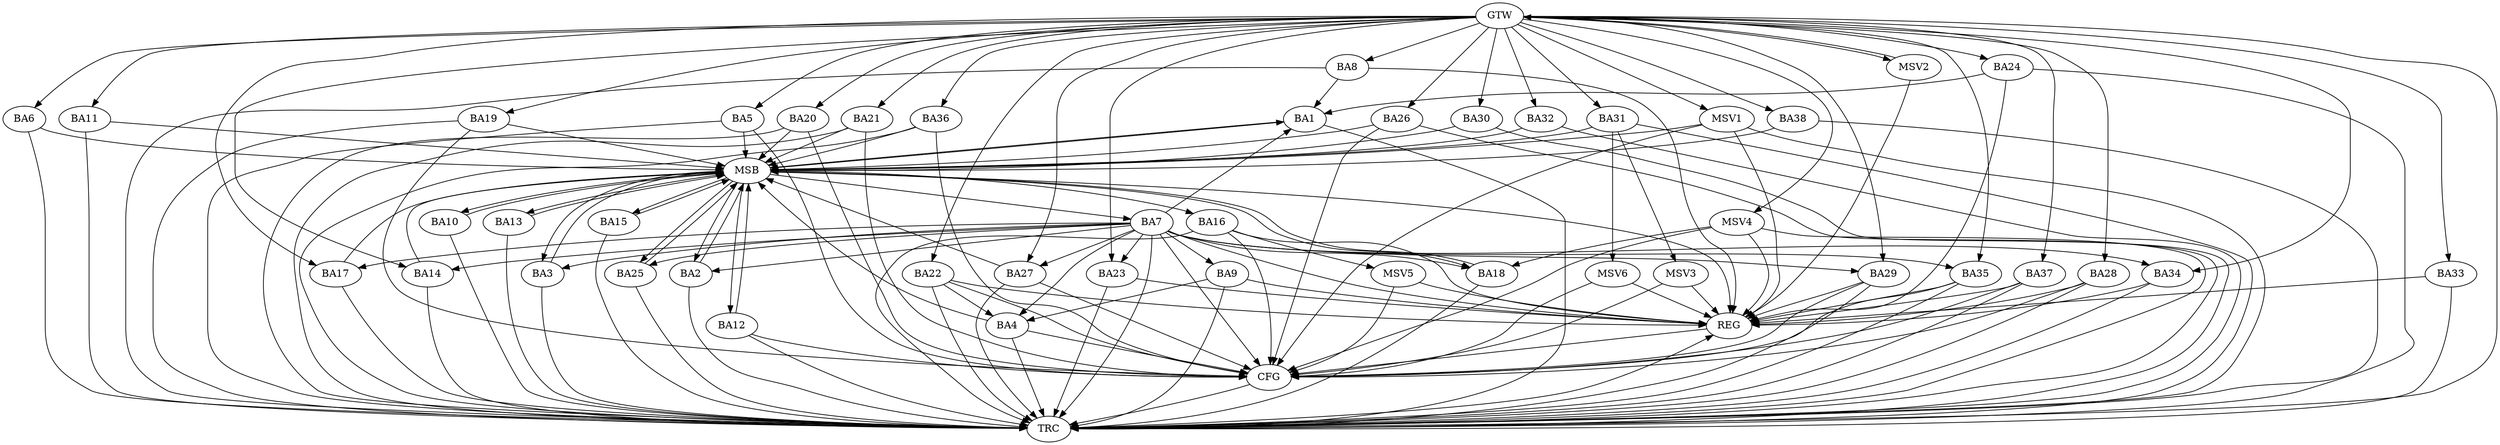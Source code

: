 strict digraph G {
  BA1 [ label="BA1" ];
  BA2 [ label="BA2" ];
  BA3 [ label="BA3" ];
  BA4 [ label="BA4" ];
  BA5 [ label="BA5" ];
  BA6 [ label="BA6" ];
  BA7 [ label="BA7" ];
  BA8 [ label="BA8" ];
  BA9 [ label="BA9" ];
  BA10 [ label="BA10" ];
  BA11 [ label="BA11" ];
  BA12 [ label="BA12" ];
  BA13 [ label="BA13" ];
  BA14 [ label="BA14" ];
  BA15 [ label="BA15" ];
  BA16 [ label="BA16" ];
  BA17 [ label="BA17" ];
  BA18 [ label="BA18" ];
  BA19 [ label="BA19" ];
  BA20 [ label="BA20" ];
  BA21 [ label="BA21" ];
  BA22 [ label="BA22" ];
  BA23 [ label="BA23" ];
  BA24 [ label="BA24" ];
  BA25 [ label="BA25" ];
  BA26 [ label="BA26" ];
  BA27 [ label="BA27" ];
  BA28 [ label="BA28" ];
  BA29 [ label="BA29" ];
  BA30 [ label="BA30" ];
  BA31 [ label="BA31" ];
  BA32 [ label="BA32" ];
  BA33 [ label="BA33" ];
  BA34 [ label="BA34" ];
  BA35 [ label="BA35" ];
  BA36 [ label="BA36" ];
  BA37 [ label="BA37" ];
  BA38 [ label="BA38" ];
  GTW [ label="GTW" ];
  REG [ label="REG" ];
  MSB [ label="MSB" ];
  CFG [ label="CFG" ];
  TRC [ label="TRC" ];
  MSV1 [ label="MSV1" ];
  MSV2 [ label="MSV2" ];
  MSV3 [ label="MSV3" ];
  MSV4 [ label="MSV4" ];
  MSV5 [ label="MSV5" ];
  MSV6 [ label="MSV6" ];
  BA7 -> BA1;
  BA8 -> BA1;
  BA9 -> BA4;
  BA22 -> BA4;
  BA24 -> BA1;
  GTW -> BA5;
  GTW -> BA6;
  GTW -> BA8;
  GTW -> BA11;
  GTW -> BA14;
  GTW -> BA17;
  GTW -> BA19;
  GTW -> BA20;
  GTW -> BA21;
  GTW -> BA22;
  GTW -> BA23;
  GTW -> BA24;
  GTW -> BA26;
  GTW -> BA27;
  GTW -> BA28;
  GTW -> BA29;
  GTW -> BA30;
  GTW -> BA31;
  GTW -> BA32;
  GTW -> BA33;
  GTW -> BA34;
  GTW -> BA35;
  GTW -> BA36;
  GTW -> BA37;
  GTW -> BA38;
  BA7 -> REG;
  BA8 -> REG;
  BA9 -> REG;
  BA16 -> REG;
  BA22 -> REG;
  BA23 -> REG;
  BA24 -> REG;
  BA28 -> REG;
  BA29 -> REG;
  BA33 -> REG;
  BA34 -> REG;
  BA35 -> REG;
  BA37 -> REG;
  BA1 -> MSB;
  MSB -> BA2;
  MSB -> REG;
  BA2 -> MSB;
  MSB -> BA1;
  BA3 -> MSB;
  BA4 -> MSB;
  MSB -> BA3;
  BA5 -> MSB;
  BA6 -> MSB;
  BA10 -> MSB;
  BA11 -> MSB;
  BA12 -> MSB;
  BA13 -> MSB;
  MSB -> BA12;
  BA14 -> MSB;
  BA15 -> MSB;
  MSB -> BA13;
  BA17 -> MSB;
  MSB -> BA16;
  BA18 -> MSB;
  MSB -> BA15;
  BA19 -> MSB;
  MSB -> BA7;
  BA20 -> MSB;
  BA21 -> MSB;
  BA25 -> MSB;
  MSB -> BA18;
  BA26 -> MSB;
  MSB -> BA25;
  BA27 -> MSB;
  BA30 -> MSB;
  BA31 -> MSB;
  BA32 -> MSB;
  BA36 -> MSB;
  BA38 -> MSB;
  MSB -> BA10;
  BA26 -> CFG;
  BA16 -> CFG;
  BA5 -> CFG;
  BA12 -> CFG;
  BA4 -> CFG;
  BA36 -> CFG;
  BA28 -> CFG;
  BA27 -> CFG;
  BA20 -> CFG;
  BA37 -> CFG;
  BA22 -> CFG;
  BA29 -> CFG;
  BA19 -> CFG;
  BA21 -> CFG;
  BA7 -> CFG;
  BA35 -> CFG;
  REG -> CFG;
  BA1 -> TRC;
  BA2 -> TRC;
  BA3 -> TRC;
  BA4 -> TRC;
  BA5 -> TRC;
  BA6 -> TRC;
  BA7 -> TRC;
  BA8 -> TRC;
  BA9 -> TRC;
  BA10 -> TRC;
  BA11 -> TRC;
  BA12 -> TRC;
  BA13 -> TRC;
  BA14 -> TRC;
  BA15 -> TRC;
  BA16 -> TRC;
  BA17 -> TRC;
  BA18 -> TRC;
  BA19 -> TRC;
  BA20 -> TRC;
  BA21 -> TRC;
  BA22 -> TRC;
  BA23 -> TRC;
  BA24 -> TRC;
  BA25 -> TRC;
  BA26 -> TRC;
  BA27 -> TRC;
  BA28 -> TRC;
  BA29 -> TRC;
  BA30 -> TRC;
  BA31 -> TRC;
  BA32 -> TRC;
  BA33 -> TRC;
  BA34 -> TRC;
  BA35 -> TRC;
  BA36 -> TRC;
  BA37 -> TRC;
  BA38 -> TRC;
  GTW -> TRC;
  CFG -> TRC;
  TRC -> REG;
  BA7 -> BA29;
  BA7 -> BA14;
  BA7 -> BA25;
  BA7 -> BA18;
  BA7 -> BA3;
  BA7 -> BA35;
  BA7 -> BA17;
  BA7 -> BA4;
  BA7 -> BA27;
  BA7 -> BA9;
  BA7 -> BA2;
  BA7 -> BA23;
  BA7 -> BA34;
  MSV1 -> MSB;
  GTW -> MSV1;
  MSV1 -> REG;
  MSV1 -> TRC;
  MSV1 -> CFG;
  MSV2 -> GTW;
  GTW -> MSV2;
  MSV2 -> REG;
  BA31 -> MSV3;
  MSV3 -> REG;
  MSV3 -> CFG;
  MSV4 -> BA18;
  GTW -> MSV4;
  MSV4 -> REG;
  MSV4 -> TRC;
  MSV4 -> CFG;
  BA16 -> MSV5;
  MSV5 -> REG;
  MSV5 -> CFG;
  BA31 -> MSV6;
  MSV6 -> REG;
  MSV6 -> CFG;
}
